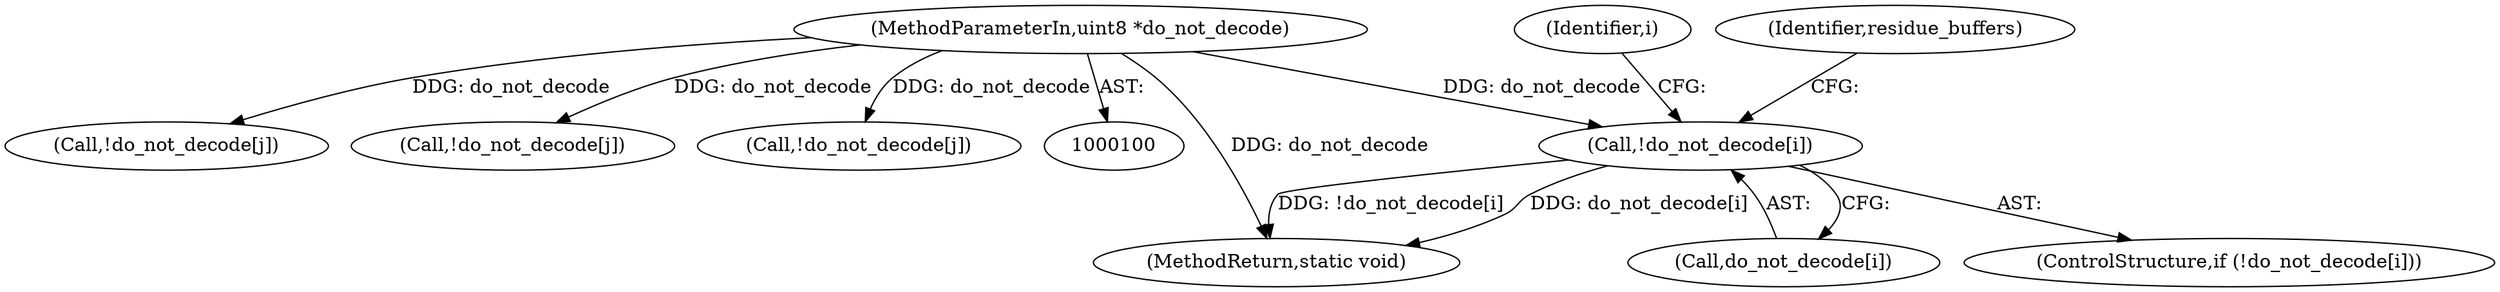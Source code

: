 digraph "0_stb_244d83bc3d859293f55812d48b3db168e581f6ab@array" {
"1000194" [label="(Call,!do_not_decode[i])"];
"1000106" [label="(MethodParameterIn,uint8 *do_not_decode)"];
"1000192" [label="(Identifier,i)"];
"1000200" [label="(Identifier,residue_buffers)"];
"1000194" [label="(Call,!do_not_decode[i])"];
"1000195" [label="(Call,do_not_decode[i])"];
"1000106" [label="(MethodParameterIn,uint8 *do_not_decode)"];
"1000934" [label="(MethodReturn,static void)"];
"1000226" [label="(Call,!do_not_decode[j])"];
"1000851" [label="(Call,!do_not_decode[j])"];
"1000787" [label="(Call,!do_not_decode[j])"];
"1000193" [label="(ControlStructure,if (!do_not_decode[i]))"];
"1000194" -> "1000193"  [label="AST: "];
"1000194" -> "1000195"  [label="CFG: "];
"1000195" -> "1000194"  [label="AST: "];
"1000200" -> "1000194"  [label="CFG: "];
"1000192" -> "1000194"  [label="CFG: "];
"1000194" -> "1000934"  [label="DDG: !do_not_decode[i]"];
"1000194" -> "1000934"  [label="DDG: do_not_decode[i]"];
"1000106" -> "1000194"  [label="DDG: do_not_decode"];
"1000106" -> "1000100"  [label="AST: "];
"1000106" -> "1000934"  [label="DDG: do_not_decode"];
"1000106" -> "1000226"  [label="DDG: do_not_decode"];
"1000106" -> "1000787"  [label="DDG: do_not_decode"];
"1000106" -> "1000851"  [label="DDG: do_not_decode"];
}
